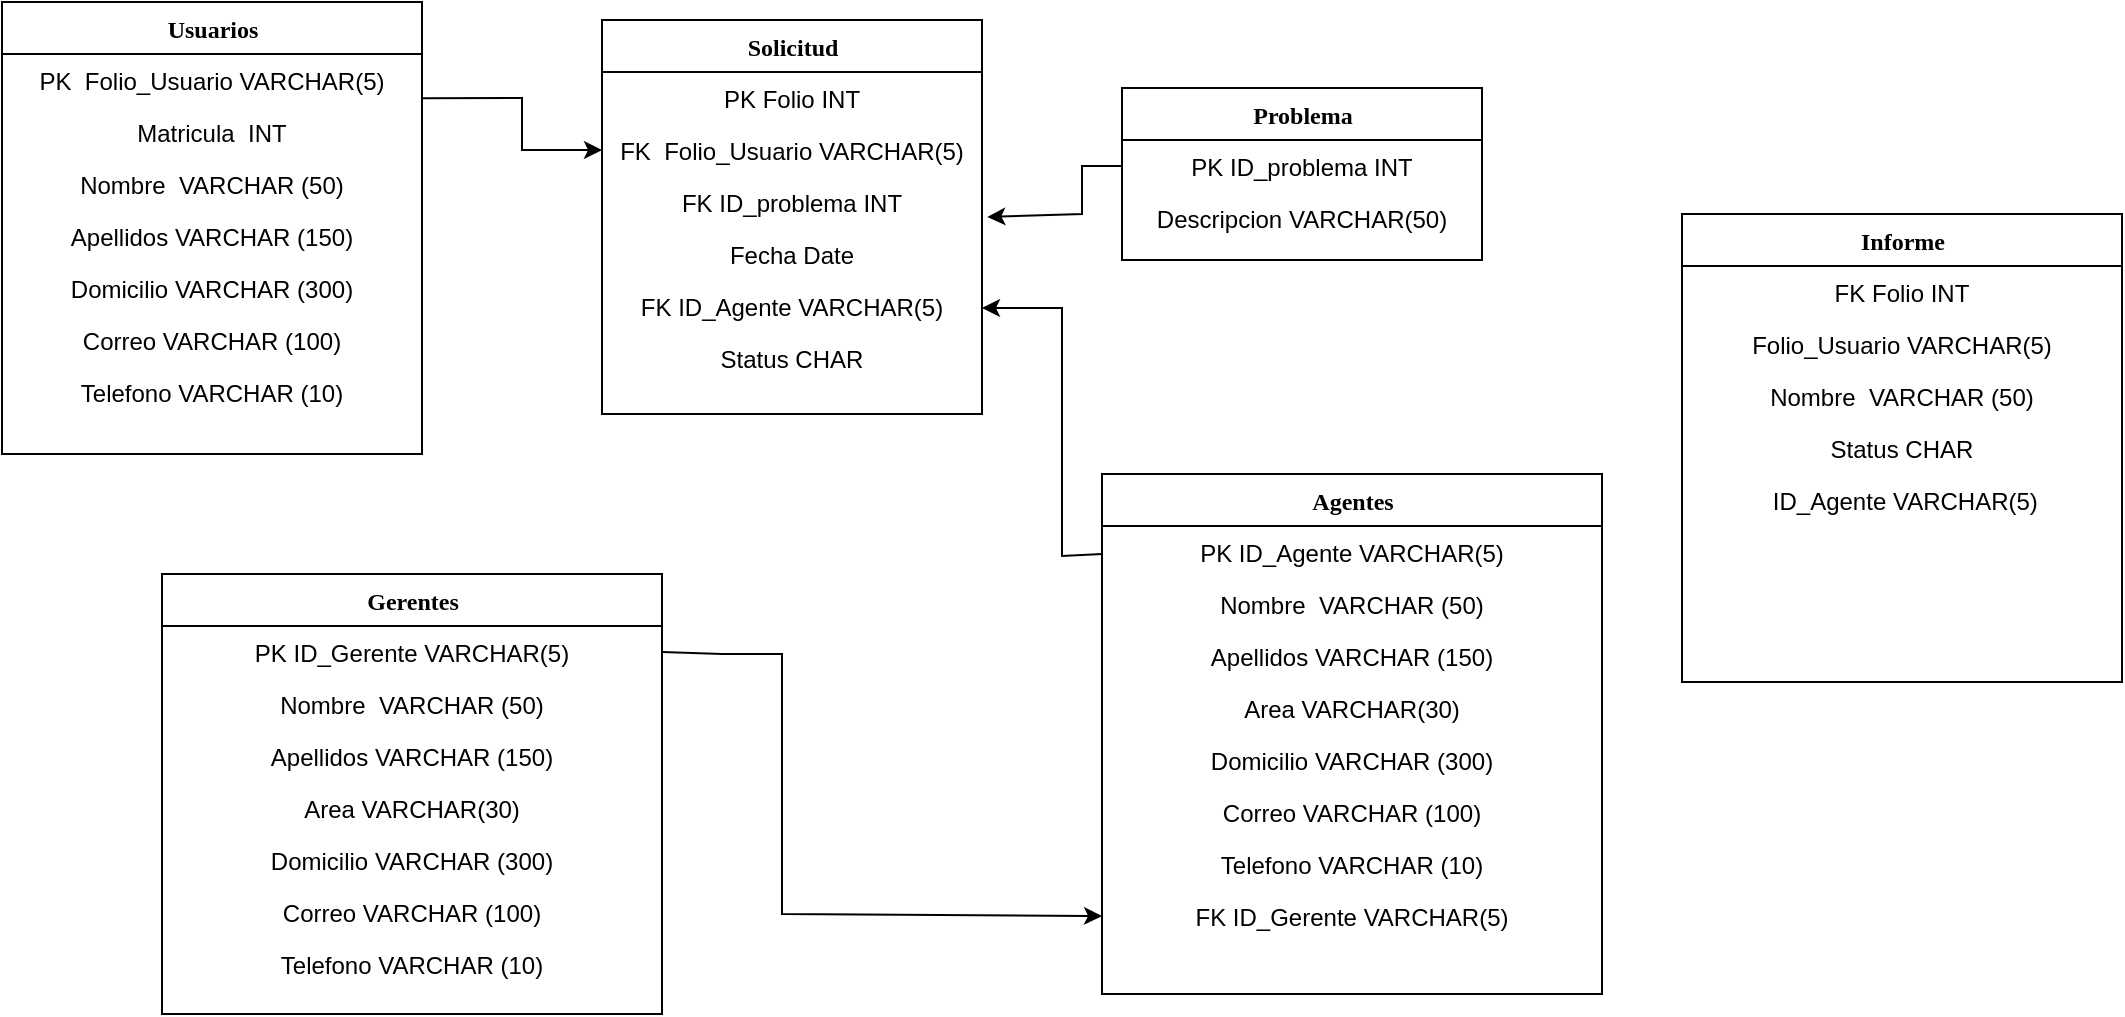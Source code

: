 <mxfile version="18.2.1" type="github">
  <diagram name="Page-1" id="9f46799a-70d6-7492-0946-bef42562c5a5">
    <mxGraphModel dx="1020" dy="519" grid="1" gridSize="10" guides="1" tooltips="1" connect="1" arrows="1" fold="1" page="1" pageScale="1" pageWidth="1100" pageHeight="850" background="none" math="0" shadow="0">
      <root>
        <mxCell id="0" />
        <mxCell id="1" parent="0" />
        <mxCell id="78961159f06e98e8-17" value="Solicitud" style="swimlane;html=1;fontStyle=1;align=center;verticalAlign=top;childLayout=stackLayout;horizontal=1;startSize=26;horizontalStack=0;resizeParent=1;resizeLast=0;collapsible=1;marginBottom=0;swimlaneFillColor=#ffffff;rounded=0;shadow=0;comic=0;labelBackgroundColor=none;strokeWidth=1;fillColor=none;fontFamily=Verdana;fontSize=12" parent="1" vertex="1">
          <mxGeometry x="320" y="63" width="190" height="197" as="geometry" />
        </mxCell>
        <mxCell id="u3owoKfvK3tmXMBZnVkM-16" value="&lt;div style=&quot;&quot;&gt;PK&lt;span style=&quot;white-space: pre;&quot;&gt;	&lt;/span&gt;Folio&lt;span style=&quot;white-space: pre;&quot;&gt;	&lt;/span&gt;INT&lt;/div&gt;" style="text;html=1;strokeColor=none;fillColor=none;align=center;verticalAlign=top;spacingLeft=4;spacingRight=4;whiteSpace=wrap;overflow=hidden;rotatable=0;points=[[0,0.5],[1,0.5]];portConstraint=eastwest;" vertex="1" parent="78961159f06e98e8-17">
          <mxGeometry y="26" width="190" height="26" as="geometry" />
        </mxCell>
        <mxCell id="78961159f06e98e8-23" value="&lt;div style=&quot;&quot;&gt;&lt;span style=&quot;background-color: initial;&quot;&gt;FK &lt;span style=&quot;white-space: pre;&quot;&gt; &lt;/span&gt;Folio_Usuario&lt;/span&gt;&lt;span style=&quot;background-color: initial; white-space: pre;&quot;&gt; VARCHAR(5)&lt;/span&gt;&lt;/div&gt;" style="text;html=1;strokeColor=none;fillColor=none;align=center;verticalAlign=top;spacingLeft=4;spacingRight=4;whiteSpace=wrap;overflow=hidden;rotatable=0;points=[[0,0.5],[1,0.5]];portConstraint=eastwest;" parent="78961159f06e98e8-17" vertex="1">
          <mxGeometry y="52" width="190" height="26" as="geometry" />
        </mxCell>
        <mxCell id="MW6UIU1s70_hb1hz5P5l-5" value="FK&lt;span style=&quot;white-space: pre;&quot;&gt; &lt;/span&gt;ID_problema&lt;span style=&quot;white-space: pre;&quot;&gt; &lt;/span&gt;INT" style="text;html=1;strokeColor=none;fillColor=none;align=center;verticalAlign=top;spacingLeft=4;spacingRight=4;whiteSpace=wrap;overflow=hidden;rotatable=0;points=[[0,0.5],[1,0.5]];portConstraint=eastwest;" parent="78961159f06e98e8-17" vertex="1">
          <mxGeometry y="78" width="190" height="26" as="geometry" />
        </mxCell>
        <mxCell id="u3owoKfvK3tmXMBZnVkM-13" value="Fecha&lt;span style=&quot;white-space: pre;&quot;&gt;	&lt;/span&gt;Date" style="text;html=1;strokeColor=none;fillColor=none;align=center;verticalAlign=top;spacingLeft=4;spacingRight=4;whiteSpace=wrap;overflow=hidden;rotatable=0;points=[[0,0.5],[1,0.5]];portConstraint=eastwest;" vertex="1" parent="78961159f06e98e8-17">
          <mxGeometry y="104" width="190" height="26" as="geometry" />
        </mxCell>
        <mxCell id="u3owoKfvK3tmXMBZnVkM-19" value="&lt;div style=&quot;&quot;&gt;&lt;span style=&quot;&quot;&gt;FK&lt;span style=&quot;white-space: pre;&quot;&gt;	&lt;/span&gt;ID_Agente&lt;span style=&quot;white-space: pre;&quot;&gt; &lt;/span&gt;VARCHAR(5)&lt;/span&gt;&lt;/div&gt;" style="text;html=1;strokeColor=none;fillColor=none;align=center;verticalAlign=top;spacingLeft=4;spacingRight=4;whiteSpace=wrap;overflow=hidden;rotatable=0;points=[[0,0.5],[1,0.5]];portConstraint=eastwest;" vertex="1" parent="78961159f06e98e8-17">
          <mxGeometry y="130" width="190" height="26" as="geometry" />
        </mxCell>
        <mxCell id="u3owoKfvK3tmXMBZnVkM-22" value="Status&lt;span style=&quot;white-space: pre;&quot;&gt;	&lt;/span&gt;CHAR" style="text;html=1;strokeColor=none;fillColor=none;align=center;verticalAlign=top;spacingLeft=4;spacingRight=4;whiteSpace=wrap;overflow=hidden;rotatable=0;points=[[0,0.5],[1,0.5]];portConstraint=eastwest;" vertex="1" parent="78961159f06e98e8-17">
          <mxGeometry y="156" width="190" height="26" as="geometry" />
        </mxCell>
        <mxCell id="78961159f06e98e8-30" value="Usuarios" style="swimlane;html=1;fontStyle=1;align=center;verticalAlign=top;childLayout=stackLayout;horizontal=1;startSize=26;horizontalStack=0;resizeParent=1;resizeLast=0;collapsible=1;marginBottom=0;swimlaneFillColor=#ffffff;rounded=0;shadow=0;comic=0;labelBackgroundColor=none;strokeWidth=1;fillColor=none;fontFamily=Verdana;fontSize=12" parent="1" vertex="1">
          <mxGeometry x="20" y="54" width="210" height="226" as="geometry" />
        </mxCell>
        <mxCell id="MW6UIU1s70_hb1hz5P5l-1" value="&lt;div style=&quot;&quot;&gt;&lt;span style=&quot;background-color: initial;&quot;&gt;PK &lt;span style=&quot;white-space: pre;&quot;&gt; &lt;/span&gt;Folio_Usuario&lt;/span&gt;&lt;span style=&quot;background-color: initial; white-space: pre;&quot;&gt; VARCHAR(5)&lt;/span&gt;&lt;/div&gt;" style="text;html=1;strokeColor=none;fillColor=none;align=center;verticalAlign=top;spacingLeft=4;spacingRight=4;whiteSpace=wrap;overflow=hidden;rotatable=0;points=[[0,0.5],[1,0.5]];portConstraint=eastwest;" parent="78961159f06e98e8-30" vertex="1">
          <mxGeometry y="26" width="210" height="26" as="geometry" />
        </mxCell>
        <mxCell id="gsKUr-7NXjaGKJpmfNqr-25" value="&lt;div style=&quot;&quot;&gt;&lt;span style=&quot;background-color: initial;&quot;&gt;Matricula&lt;span style=&quot;white-space: pre;&quot;&gt;&amp;nbsp;&lt;span style=&quot;white-space: pre;&quot;&gt; &lt;/span&gt;INT&lt;/span&gt;&lt;/span&gt;&lt;/div&gt;" style="text;html=1;strokeColor=none;fillColor=none;align=center;verticalAlign=top;spacingLeft=4;spacingRight=4;whiteSpace=wrap;overflow=hidden;rotatable=0;points=[[0,0.5],[1,0.5]];portConstraint=eastwest;" parent="78961159f06e98e8-30" vertex="1">
          <mxGeometry y="52" width="210" height="26" as="geometry" />
        </mxCell>
        <mxCell id="K94069X6ARe0IjTpD96H-12" value="Nombre&amp;nbsp; VARCHAR (50)" style="text;html=1;strokeColor=none;fillColor=none;align=center;verticalAlign=top;spacingLeft=4;spacingRight=4;whiteSpace=wrap;overflow=hidden;rotatable=0;points=[[0,0.5],[1,0.5]];portConstraint=eastwest;" parent="78961159f06e98e8-30" vertex="1">
          <mxGeometry y="78" width="210" height="26" as="geometry" />
        </mxCell>
        <mxCell id="gsKUr-7NXjaGKJpmfNqr-3" value="Apellidos VARCHAR (150)" style="text;html=1;strokeColor=none;fillColor=none;align=center;verticalAlign=top;spacingLeft=4;spacingRight=4;whiteSpace=wrap;overflow=hidden;rotatable=0;points=[[0,0.5],[1,0.5]];portConstraint=eastwest;" parent="78961159f06e98e8-30" vertex="1">
          <mxGeometry y="104" width="210" height="26" as="geometry" />
        </mxCell>
        <mxCell id="78961159f06e98e8-33" value="Domicilio&lt;span style=&quot;&quot;&gt; &lt;/span&gt;VARCHAR (300)" style="text;html=1;strokeColor=none;fillColor=none;align=center;verticalAlign=top;spacingLeft=4;spacingRight=4;whiteSpace=wrap;overflow=hidden;rotatable=0;points=[[0,0.5],[1,0.5]];portConstraint=eastwest;" parent="78961159f06e98e8-30" vertex="1">
          <mxGeometry y="130" width="210" height="26" as="geometry" />
        </mxCell>
        <mxCell id="MW6UIU1s70_hb1hz5P5l-2" value="Correo VARCHAR (100)" style="text;html=1;strokeColor=none;fillColor=none;align=center;verticalAlign=top;spacingLeft=4;spacingRight=4;whiteSpace=wrap;overflow=hidden;rotatable=0;points=[[0,0.5],[1,0.5]];portConstraint=eastwest;" parent="78961159f06e98e8-30" vertex="1">
          <mxGeometry y="156" width="210" height="26" as="geometry" />
        </mxCell>
        <mxCell id="MW6UIU1s70_hb1hz5P5l-3" value="Telefono VARCHAR (10)" style="text;html=1;strokeColor=none;fillColor=none;align=center;verticalAlign=top;spacingLeft=4;spacingRight=4;whiteSpace=wrap;overflow=hidden;rotatable=0;points=[[0,0.5],[1,0.5]];portConstraint=eastwest;" parent="78961159f06e98e8-30" vertex="1">
          <mxGeometry y="182" width="210" height="26" as="geometry" />
        </mxCell>
        <mxCell id="78961159f06e98e8-43" value="Problema" style="swimlane;html=1;fontStyle=1;align=center;verticalAlign=top;childLayout=stackLayout;horizontal=1;startSize=26;horizontalStack=0;resizeParent=1;resizeLast=0;collapsible=1;marginBottom=0;swimlaneFillColor=#ffffff;rounded=0;shadow=0;comic=0;labelBackgroundColor=none;strokeWidth=1;fillColor=none;fontFamily=Verdana;fontSize=12" parent="1" vertex="1">
          <mxGeometry x="580" y="97" width="180" height="86" as="geometry" />
        </mxCell>
        <mxCell id="78961159f06e98e8-44" value="PK&lt;span style=&quot;white-space: pre;&quot;&gt; &lt;/span&gt;ID_problema&lt;span style=&quot;white-space: pre;&quot;&gt; &lt;/span&gt;INT" style="text;html=1;strokeColor=none;fillColor=none;align=center;verticalAlign=top;spacingLeft=4;spacingRight=4;whiteSpace=wrap;overflow=hidden;rotatable=0;points=[[0,0.5],[1,0.5]];portConstraint=eastwest;" parent="78961159f06e98e8-43" vertex="1">
          <mxGeometry y="26" width="180" height="26" as="geometry" />
        </mxCell>
        <mxCell id="K94069X6ARe0IjTpD96H-6" value="&lt;div style=&quot;&quot;&gt;&lt;span style=&quot;background-color: initial;&quot;&gt;Descripcion&lt;/span&gt;&lt;span style=&quot;background-color: initial; white-space: pre;&quot;&gt; &lt;/span&gt;&lt;span style=&quot;background-color: initial;&quot;&gt;VARCHAR(50)&lt;/span&gt;&lt;/div&gt;" style="text;html=1;strokeColor=none;fillColor=none;align=center;verticalAlign=top;spacingLeft=4;spacingRight=4;whiteSpace=wrap;overflow=hidden;rotatable=0;points=[[0,0.5],[1,0.5]];portConstraint=eastwest;" parent="78961159f06e98e8-43" vertex="1">
          <mxGeometry y="52" width="180" height="26" as="geometry" />
        </mxCell>
        <mxCell id="78961159f06e98e8-56" value="Agentes" style="swimlane;html=1;fontStyle=1;align=center;verticalAlign=top;childLayout=stackLayout;horizontal=1;startSize=26;horizontalStack=0;resizeParent=1;resizeLast=0;collapsible=1;marginBottom=0;swimlaneFillColor=#ffffff;rounded=0;shadow=0;comic=0;labelBackgroundColor=none;strokeWidth=1;fillColor=none;fontFamily=Verdana;fontSize=12" parent="1" vertex="1">
          <mxGeometry x="570" y="290" width="250" height="260" as="geometry" />
        </mxCell>
        <mxCell id="gsKUr-7NXjaGKJpmfNqr-1" value="&lt;div style=&quot;&quot;&gt;PK&lt;span style=&quot;&quot;&gt; ID_Agente&lt;span style=&quot;white-space: pre;&quot;&gt; &lt;/span&gt;VARCHAR(5)&lt;/span&gt;&lt;/div&gt;" style="text;html=1;strokeColor=none;fillColor=none;align=center;verticalAlign=top;spacingLeft=4;spacingRight=4;whiteSpace=wrap;overflow=hidden;rotatable=0;points=[[0,0.5],[1,0.5]];portConstraint=eastwest;" parent="78961159f06e98e8-56" vertex="1">
          <mxGeometry y="26" width="250" height="26" as="geometry" />
        </mxCell>
        <mxCell id="MW6UIU1s70_hb1hz5P5l-9" value="Nombre&amp;nbsp; VARCHAR (50)" style="text;html=1;strokeColor=none;fillColor=none;align=center;verticalAlign=top;spacingLeft=4;spacingRight=4;whiteSpace=wrap;overflow=hidden;rotatable=0;points=[[0,0.5],[1,0.5]];portConstraint=eastwest;" parent="78961159f06e98e8-56" vertex="1">
          <mxGeometry y="52" width="250" height="26" as="geometry" />
        </mxCell>
        <mxCell id="MW6UIU1s70_hb1hz5P5l-10" value="Apellidos VARCHAR (150)" style="text;html=1;strokeColor=none;fillColor=none;align=center;verticalAlign=top;spacingLeft=4;spacingRight=4;whiteSpace=wrap;overflow=hidden;rotatable=0;points=[[0,0.5],[1,0.5]];portConstraint=eastwest;" parent="78961159f06e98e8-56" vertex="1">
          <mxGeometry y="78" width="250" height="26" as="geometry" />
        </mxCell>
        <mxCell id="gsKUr-7NXjaGKJpmfNqr-23" value="&lt;div style=&quot;&quot;&gt;&lt;span style=&quot;background-color: initial;&quot;&gt;Area&amp;nbsp;&lt;/span&gt;&lt;span style=&quot;background-color: initial; white-space: pre;&quot;&gt;VARCHAR(30)&lt;/span&gt;&lt;/div&gt;" style="text;html=1;strokeColor=none;fillColor=none;align=center;verticalAlign=top;spacingLeft=4;spacingRight=4;whiteSpace=wrap;overflow=hidden;rotatable=0;points=[[0,0.5],[1,0.5]];portConstraint=eastwest;" parent="78961159f06e98e8-56" vertex="1">
          <mxGeometry y="104" width="250" height="26" as="geometry" />
        </mxCell>
        <mxCell id="MW6UIU1s70_hb1hz5P5l-11" value="Domicilio&lt;span style=&quot;&quot;&gt; &lt;/span&gt;VARCHAR (300)" style="text;html=1;strokeColor=none;fillColor=none;align=center;verticalAlign=top;spacingLeft=4;spacingRight=4;whiteSpace=wrap;overflow=hidden;rotatable=0;points=[[0,0.5],[1,0.5]];portConstraint=eastwest;" parent="78961159f06e98e8-56" vertex="1">
          <mxGeometry y="130" width="250" height="26" as="geometry" />
        </mxCell>
        <mxCell id="MW6UIU1s70_hb1hz5P5l-12" value="Correo VARCHAR (100)" style="text;html=1;strokeColor=none;fillColor=none;align=center;verticalAlign=top;spacingLeft=4;spacingRight=4;whiteSpace=wrap;overflow=hidden;rotatable=0;points=[[0,0.5],[1,0.5]];portConstraint=eastwest;" parent="78961159f06e98e8-56" vertex="1">
          <mxGeometry y="156" width="250" height="26" as="geometry" />
        </mxCell>
        <mxCell id="MW6UIU1s70_hb1hz5P5l-13" value="Telefono VARCHAR (10)" style="text;html=1;strokeColor=none;fillColor=none;align=center;verticalAlign=top;spacingLeft=4;spacingRight=4;whiteSpace=wrap;overflow=hidden;rotatable=0;points=[[0,0.5],[1,0.5]];portConstraint=eastwest;" parent="78961159f06e98e8-56" vertex="1">
          <mxGeometry y="182" width="250" height="26" as="geometry" />
        </mxCell>
        <mxCell id="K94069X6ARe0IjTpD96H-11" value="FK&lt;span style=&quot;&quot;&gt; &lt;/span&gt;ID_Gerente&lt;span style=&quot;&quot;&gt; &lt;/span&gt;VARCHAR(5)" style="text;html=1;strokeColor=none;fillColor=none;align=center;verticalAlign=top;spacingLeft=4;spacingRight=4;whiteSpace=wrap;overflow=hidden;rotatable=0;points=[[0,0.5],[1,0.5]];portConstraint=eastwest;" parent="78961159f06e98e8-56" vertex="1">
          <mxGeometry y="208" width="250" height="26" as="geometry" />
        </mxCell>
        <mxCell id="-0gBYxAiiuX7f4nxkeiU-1" value="Informe" style="swimlane;html=1;fontStyle=1;align=center;verticalAlign=top;childLayout=stackLayout;horizontal=1;startSize=26;horizontalStack=0;resizeParent=1;resizeLast=0;collapsible=1;marginBottom=0;swimlaneFillColor=#ffffff;rounded=0;shadow=0;comic=0;labelBackgroundColor=none;strokeWidth=1;fillColor=none;fontFamily=Verdana;fontSize=12" parent="1" vertex="1">
          <mxGeometry x="860" y="160" width="220" height="234" as="geometry" />
        </mxCell>
        <mxCell id="u3owoKfvK3tmXMBZnVkM-23" value="&lt;div style=&quot;&quot;&gt;FK&lt;span style=&quot;white-space: pre;&quot;&gt;	&lt;/span&gt;Folio&lt;span style=&quot;white-space: pre;&quot;&gt;	&lt;/span&gt;INT&lt;/div&gt;" style="text;html=1;strokeColor=none;fillColor=none;align=center;verticalAlign=top;spacingLeft=4;spacingRight=4;whiteSpace=wrap;overflow=hidden;rotatable=0;points=[[0,0.5],[1,0.5]];portConstraint=eastwest;" vertex="1" parent="-0gBYxAiiuX7f4nxkeiU-1">
          <mxGeometry y="26" width="220" height="26" as="geometry" />
        </mxCell>
        <mxCell id="u3owoKfvK3tmXMBZnVkM-24" value="&lt;div style=&quot;&quot;&gt;&lt;span style=&quot;background-color: initial;&quot;&gt;Folio_Usuario&lt;/span&gt;&lt;span style=&quot;background-color: initial; white-space: pre;&quot;&gt; VARCHAR(5)&lt;/span&gt;&lt;/div&gt;" style="text;html=1;strokeColor=none;fillColor=none;align=center;verticalAlign=top;spacingLeft=4;spacingRight=4;whiteSpace=wrap;overflow=hidden;rotatable=0;points=[[0,0.5],[1,0.5]];portConstraint=eastwest;" vertex="1" parent="-0gBYxAiiuX7f4nxkeiU-1">
          <mxGeometry y="52" width="220" height="26" as="geometry" />
        </mxCell>
        <mxCell id="u3owoKfvK3tmXMBZnVkM-25" value="Nombre&amp;nbsp; VARCHAR (50)" style="text;html=1;strokeColor=none;fillColor=none;align=center;verticalAlign=top;spacingLeft=4;spacingRight=4;whiteSpace=wrap;overflow=hidden;rotatable=0;points=[[0,0.5],[1,0.5]];portConstraint=eastwest;" vertex="1" parent="-0gBYxAiiuX7f4nxkeiU-1">
          <mxGeometry y="78" width="220" height="26" as="geometry" />
        </mxCell>
        <mxCell id="u3owoKfvK3tmXMBZnVkM-26" value="Status&lt;span style=&quot;white-space: pre;&quot;&gt;	&lt;/span&gt;CHAR" style="text;html=1;strokeColor=none;fillColor=none;align=center;verticalAlign=top;spacingLeft=4;spacingRight=4;whiteSpace=wrap;overflow=hidden;rotatable=0;points=[[0,0.5],[1,0.5]];portConstraint=eastwest;" vertex="1" parent="-0gBYxAiiuX7f4nxkeiU-1">
          <mxGeometry y="104" width="220" height="26" as="geometry" />
        </mxCell>
        <mxCell id="u3owoKfvK3tmXMBZnVkM-27" value="&lt;div style=&quot;&quot;&gt;&lt;span style=&quot;&quot;&gt;&lt;span style=&quot;white-space: pre;&quot;&gt;	&lt;/span&gt;ID_Agente&lt;span style=&quot;white-space: pre;&quot;&gt; &lt;/span&gt;VARCHAR(5)&lt;/span&gt;&lt;/div&gt;" style="text;html=1;strokeColor=none;fillColor=none;align=center;verticalAlign=top;spacingLeft=4;spacingRight=4;whiteSpace=wrap;overflow=hidden;rotatable=0;points=[[0,0.5],[1,0.5]];portConstraint=eastwest;" vertex="1" parent="-0gBYxAiiuX7f4nxkeiU-1">
          <mxGeometry y="130" width="220" height="26" as="geometry" />
        </mxCell>
        <mxCell id="MW6UIU1s70_hb1hz5P5l-7" value="" style="endArrow=classic;html=1;rounded=0;entryX=0;entryY=0.5;entryDx=0;entryDy=0;exitX=1.002;exitY=0.851;exitDx=0;exitDy=0;exitPerimeter=0;" parent="1" source="MW6UIU1s70_hb1hz5P5l-1" target="78961159f06e98e8-23" edge="1">
          <mxGeometry width="50" height="50" relative="1" as="geometry">
            <mxPoint x="230" y="90" as="sourcePoint" />
            <mxPoint x="280" y="40" as="targetPoint" />
            <Array as="points">
              <mxPoint x="280" y="102" />
              <mxPoint x="280" y="128" />
            </Array>
          </mxGeometry>
        </mxCell>
        <mxCell id="MW6UIU1s70_hb1hz5P5l-8" value="" style="endArrow=classic;html=1;rounded=0;entryX=1.014;entryY=0.787;entryDx=0;entryDy=0;entryPerimeter=0;exitX=0;exitY=0.5;exitDx=0;exitDy=0;" parent="1" source="78961159f06e98e8-44" target="MW6UIU1s70_hb1hz5P5l-5" edge="1">
          <mxGeometry width="50" height="50" relative="1" as="geometry">
            <mxPoint x="510" y="216" as="sourcePoint" />
            <mxPoint x="560" y="166" as="targetPoint" />
            <Array as="points">
              <mxPoint x="560" y="136" />
              <mxPoint x="560" y="160" />
            </Array>
          </mxGeometry>
        </mxCell>
        <mxCell id="u3owoKfvK3tmXMBZnVkM-1" value="Gerentes" style="swimlane;html=1;fontStyle=1;align=center;verticalAlign=top;childLayout=stackLayout;horizontal=1;startSize=26;horizontalStack=0;resizeParent=1;resizeLast=0;collapsible=1;marginBottom=0;swimlaneFillColor=#ffffff;rounded=0;shadow=0;comic=0;labelBackgroundColor=none;strokeWidth=1;fillColor=none;fontFamily=Verdana;fontSize=12" vertex="1" parent="1">
          <mxGeometry x="100" y="340" width="250" height="220" as="geometry" />
        </mxCell>
        <mxCell id="u3owoKfvK3tmXMBZnVkM-2" value="&lt;div style=&quot;&quot;&gt;PK&lt;span style=&quot;&quot;&gt; ID_Gerente&lt;span style=&quot;white-space: pre;&quot;&gt; &lt;/span&gt;VARCHAR(5)&lt;/span&gt;&lt;/div&gt;" style="text;html=1;strokeColor=none;fillColor=none;align=center;verticalAlign=top;spacingLeft=4;spacingRight=4;whiteSpace=wrap;overflow=hidden;rotatable=0;points=[[0,0.5],[1,0.5]];portConstraint=eastwest;" vertex="1" parent="u3owoKfvK3tmXMBZnVkM-1">
          <mxGeometry y="26" width="250" height="26" as="geometry" />
        </mxCell>
        <mxCell id="u3owoKfvK3tmXMBZnVkM-3" value="Nombre&amp;nbsp; VARCHAR (50)" style="text;html=1;strokeColor=none;fillColor=none;align=center;verticalAlign=top;spacingLeft=4;spacingRight=4;whiteSpace=wrap;overflow=hidden;rotatable=0;points=[[0,0.5],[1,0.5]];portConstraint=eastwest;" vertex="1" parent="u3owoKfvK3tmXMBZnVkM-1">
          <mxGeometry y="52" width="250" height="26" as="geometry" />
        </mxCell>
        <mxCell id="u3owoKfvK3tmXMBZnVkM-4" value="Apellidos VARCHAR (150)" style="text;html=1;strokeColor=none;fillColor=none;align=center;verticalAlign=top;spacingLeft=4;spacingRight=4;whiteSpace=wrap;overflow=hidden;rotatable=0;points=[[0,0.5],[1,0.5]];portConstraint=eastwest;" vertex="1" parent="u3owoKfvK3tmXMBZnVkM-1">
          <mxGeometry y="78" width="250" height="26" as="geometry" />
        </mxCell>
        <mxCell id="u3owoKfvK3tmXMBZnVkM-5" value="&lt;div style=&quot;&quot;&gt;&lt;span style=&quot;background-color: initial;&quot;&gt;Area&amp;nbsp;&lt;/span&gt;&lt;span style=&quot;background-color: initial; white-space: pre;&quot;&gt;VARCHAR(30)&lt;/span&gt;&lt;/div&gt;" style="text;html=1;strokeColor=none;fillColor=none;align=center;verticalAlign=top;spacingLeft=4;spacingRight=4;whiteSpace=wrap;overflow=hidden;rotatable=0;points=[[0,0.5],[1,0.5]];portConstraint=eastwest;" vertex="1" parent="u3owoKfvK3tmXMBZnVkM-1">
          <mxGeometry y="104" width="250" height="26" as="geometry" />
        </mxCell>
        <mxCell id="u3owoKfvK3tmXMBZnVkM-6" value="Domicilio&lt;span style=&quot;&quot;&gt; &lt;/span&gt;VARCHAR (300)" style="text;html=1;strokeColor=none;fillColor=none;align=center;verticalAlign=top;spacingLeft=4;spacingRight=4;whiteSpace=wrap;overflow=hidden;rotatable=0;points=[[0,0.5],[1,0.5]];portConstraint=eastwest;" vertex="1" parent="u3owoKfvK3tmXMBZnVkM-1">
          <mxGeometry y="130" width="250" height="26" as="geometry" />
        </mxCell>
        <mxCell id="u3owoKfvK3tmXMBZnVkM-7" value="Correo VARCHAR (100)" style="text;html=1;strokeColor=none;fillColor=none;align=center;verticalAlign=top;spacingLeft=4;spacingRight=4;whiteSpace=wrap;overflow=hidden;rotatable=0;points=[[0,0.5],[1,0.5]];portConstraint=eastwest;" vertex="1" parent="u3owoKfvK3tmXMBZnVkM-1">
          <mxGeometry y="156" width="250" height="26" as="geometry" />
        </mxCell>
        <mxCell id="u3owoKfvK3tmXMBZnVkM-8" value="Telefono VARCHAR (10)" style="text;html=1;strokeColor=none;fillColor=none;align=center;verticalAlign=top;spacingLeft=4;spacingRight=4;whiteSpace=wrap;overflow=hidden;rotatable=0;points=[[0,0.5],[1,0.5]];portConstraint=eastwest;" vertex="1" parent="u3owoKfvK3tmXMBZnVkM-1">
          <mxGeometry y="182" width="250" height="26" as="geometry" />
        </mxCell>
        <mxCell id="u3owoKfvK3tmXMBZnVkM-10" value="" style="endArrow=classic;html=1;rounded=0;entryX=0;entryY=0.5;entryDx=0;entryDy=0;exitX=1;exitY=0.5;exitDx=0;exitDy=0;" edge="1" parent="1" source="u3owoKfvK3tmXMBZnVkM-2" target="K94069X6ARe0IjTpD96H-11">
          <mxGeometry width="50" height="50" relative="1" as="geometry">
            <mxPoint x="350" y="360" as="sourcePoint" />
            <mxPoint x="400" y="310" as="targetPoint" />
            <Array as="points">
              <mxPoint x="380" y="380" />
              <mxPoint x="410" y="380" />
              <mxPoint x="410" y="510" />
            </Array>
          </mxGeometry>
        </mxCell>
        <mxCell id="u3owoKfvK3tmXMBZnVkM-21" value="" style="endArrow=classic;html=1;rounded=0;entryX=1;entryY=0.5;entryDx=0;entryDy=0;exitX=0;exitY=0.5;exitDx=0;exitDy=0;" edge="1" parent="1">
          <mxGeometry width="50" height="50" relative="1" as="geometry">
            <mxPoint x="570" y="330" as="sourcePoint" />
            <mxPoint x="510" y="207" as="targetPoint" />
            <Array as="points">
              <mxPoint x="550" y="331" />
              <mxPoint x="550" y="207" />
            </Array>
          </mxGeometry>
        </mxCell>
      </root>
    </mxGraphModel>
  </diagram>
</mxfile>
